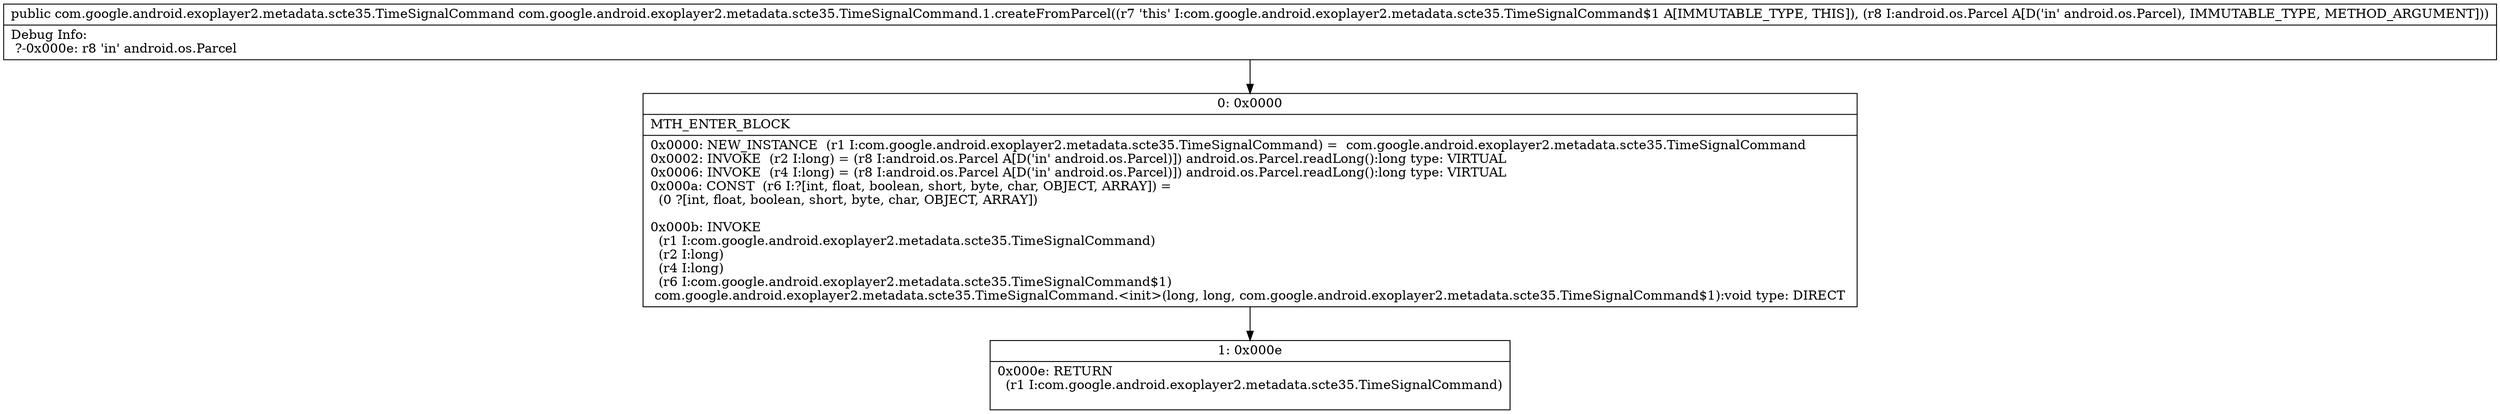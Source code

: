 digraph "CFG forcom.google.android.exoplayer2.metadata.scte35.TimeSignalCommand.1.createFromParcel(Landroid\/os\/Parcel;)Lcom\/google\/android\/exoplayer2\/metadata\/scte35\/TimeSignalCommand;" {
Node_0 [shape=record,label="{0\:\ 0x0000|MTH_ENTER_BLOCK\l|0x0000: NEW_INSTANCE  (r1 I:com.google.android.exoplayer2.metadata.scte35.TimeSignalCommand) =  com.google.android.exoplayer2.metadata.scte35.TimeSignalCommand \l0x0002: INVOKE  (r2 I:long) = (r8 I:android.os.Parcel A[D('in' android.os.Parcel)]) android.os.Parcel.readLong():long type: VIRTUAL \l0x0006: INVOKE  (r4 I:long) = (r8 I:android.os.Parcel A[D('in' android.os.Parcel)]) android.os.Parcel.readLong():long type: VIRTUAL \l0x000a: CONST  (r6 I:?[int, float, boolean, short, byte, char, OBJECT, ARRAY]) = \l  (0 ?[int, float, boolean, short, byte, char, OBJECT, ARRAY])\l \l0x000b: INVOKE  \l  (r1 I:com.google.android.exoplayer2.metadata.scte35.TimeSignalCommand)\l  (r2 I:long)\l  (r4 I:long)\l  (r6 I:com.google.android.exoplayer2.metadata.scte35.TimeSignalCommand$1)\l com.google.android.exoplayer2.metadata.scte35.TimeSignalCommand.\<init\>(long, long, com.google.android.exoplayer2.metadata.scte35.TimeSignalCommand$1):void type: DIRECT \l}"];
Node_1 [shape=record,label="{1\:\ 0x000e|0x000e: RETURN  \l  (r1 I:com.google.android.exoplayer2.metadata.scte35.TimeSignalCommand)\l \l}"];
MethodNode[shape=record,label="{public com.google.android.exoplayer2.metadata.scte35.TimeSignalCommand com.google.android.exoplayer2.metadata.scte35.TimeSignalCommand.1.createFromParcel((r7 'this' I:com.google.android.exoplayer2.metadata.scte35.TimeSignalCommand$1 A[IMMUTABLE_TYPE, THIS]), (r8 I:android.os.Parcel A[D('in' android.os.Parcel), IMMUTABLE_TYPE, METHOD_ARGUMENT]))  | Debug Info:\l  ?\-0x000e: r8 'in' android.os.Parcel\l}"];
MethodNode -> Node_0;
Node_0 -> Node_1;
}

